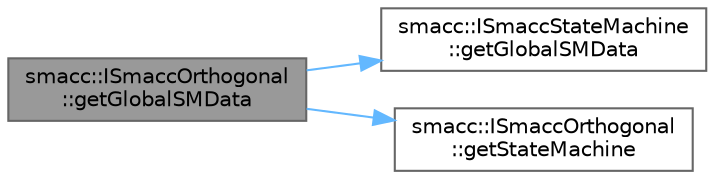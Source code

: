 digraph "smacc::ISmaccOrthogonal::getGlobalSMData"
{
 // LATEX_PDF_SIZE
  bgcolor="transparent";
  edge [fontname=Helvetica,fontsize=10,labelfontname=Helvetica,labelfontsize=10];
  node [fontname=Helvetica,fontsize=10,shape=box,height=0.2,width=0.4];
  rankdir="LR";
  Node1 [label="smacc::ISmaccOrthogonal\l::getGlobalSMData",height=0.2,width=0.4,color="gray40", fillcolor="grey60", style="filled", fontcolor="black",tooltip=" "];
  Node1 -> Node2 [color="steelblue1",style="solid"];
  Node2 [label="smacc::ISmaccStateMachine\l::getGlobalSMData",height=0.2,width=0.4,color="grey40", fillcolor="white", style="filled",URL="$classsmacc_1_1ISmaccStateMachine.html#aeda2d6813c6c428bf318a5792e014b61",tooltip=" "];
  Node1 -> Node3 [color="steelblue1",style="solid"];
  Node3 [label="smacc::ISmaccOrthogonal\l::getStateMachine",height=0.2,width=0.4,color="grey40", fillcolor="white", style="filled",URL="$classsmacc_1_1ISmaccOrthogonal.html#aae265ec480b8ed552ddc79afd2d93a62",tooltip=" "];
}
